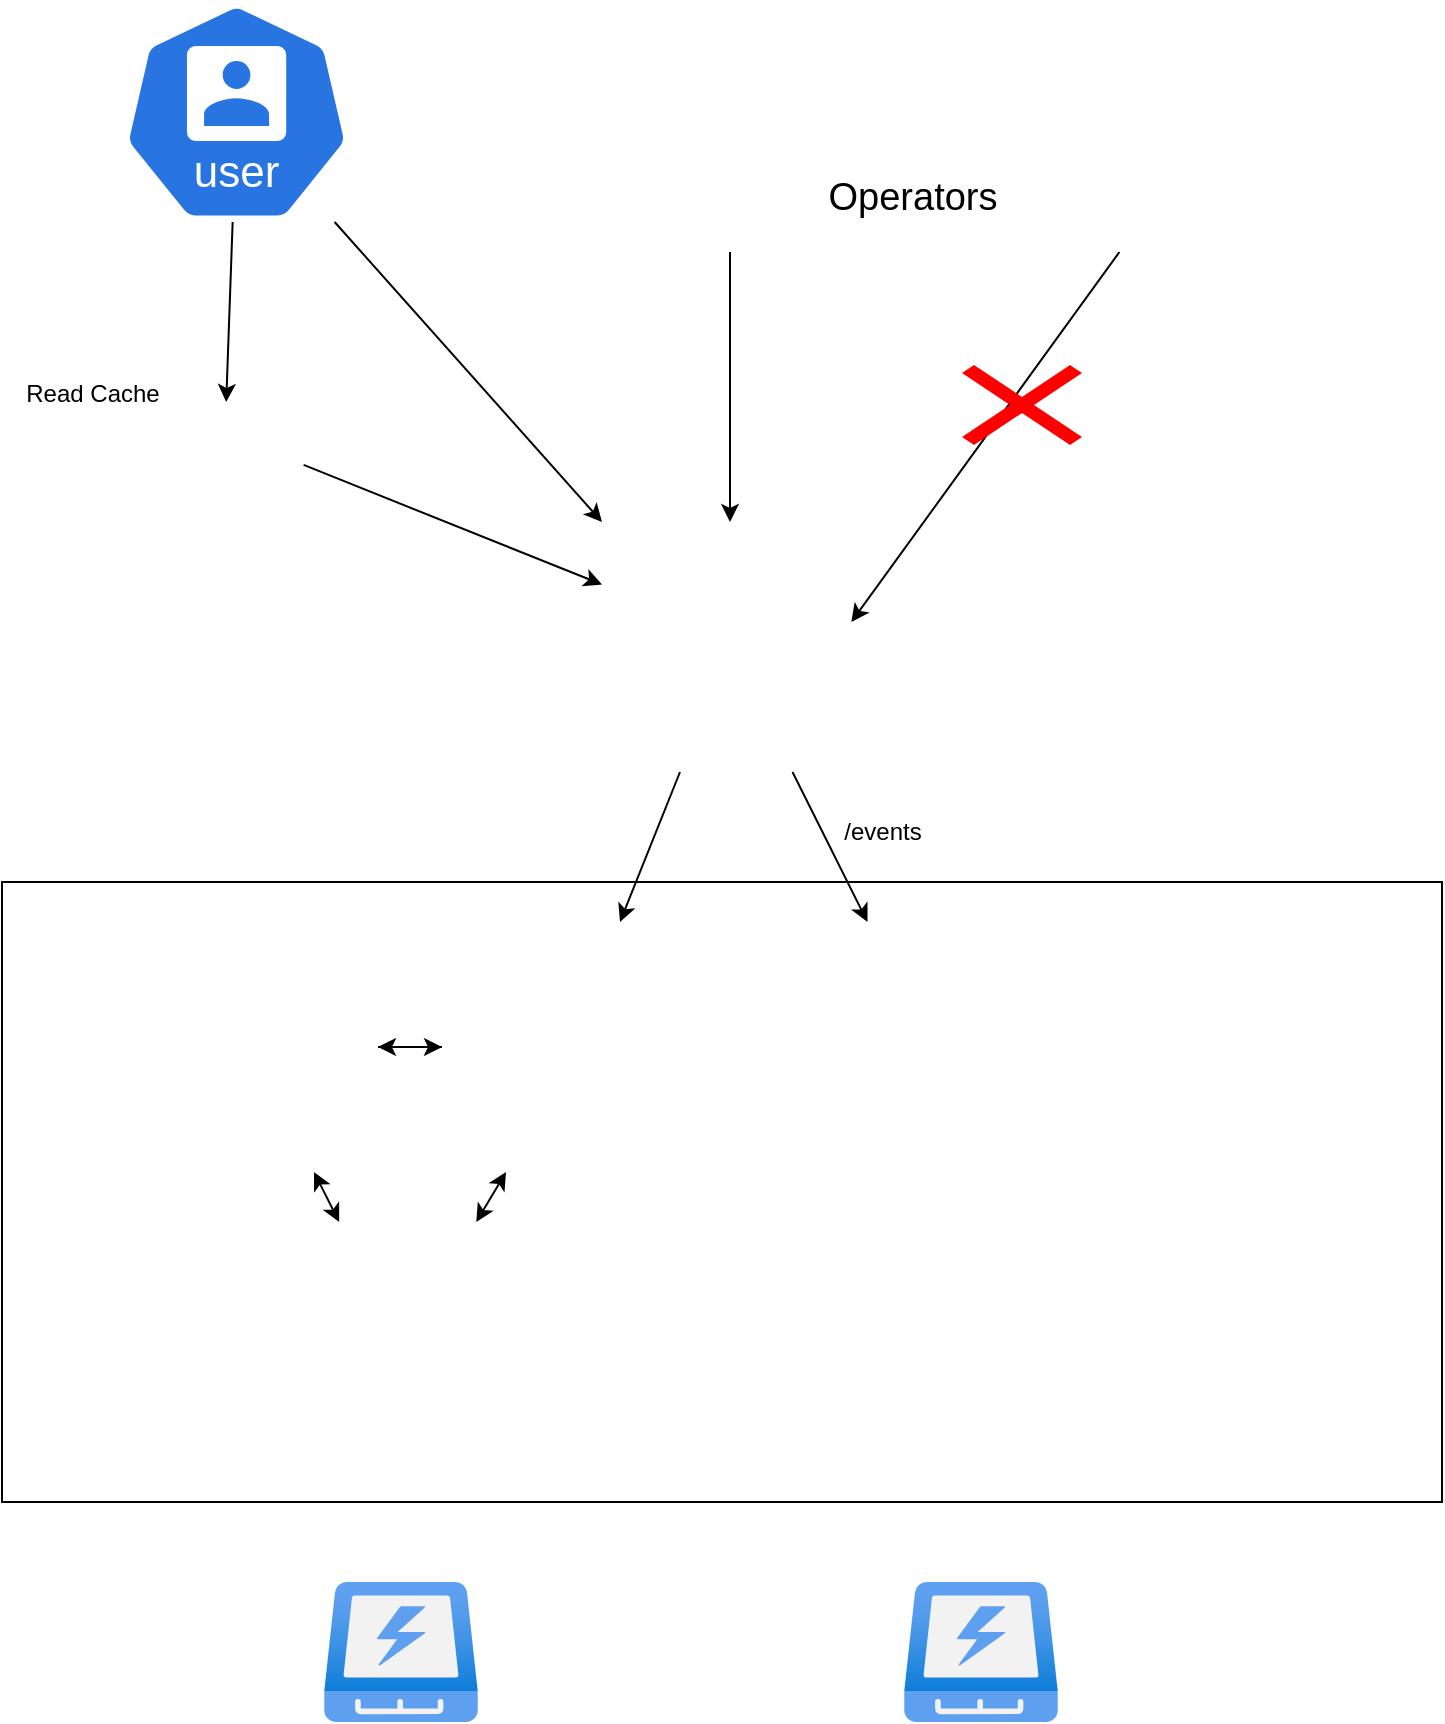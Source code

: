<mxfile version="26.0.16">
  <diagram name="第 1 页" id="e3yt6uE5YXcC4EjePvcz">
    <mxGraphModel dx="1272" dy="852" grid="1" gridSize="10" guides="1" tooltips="1" connect="1" arrows="1" fold="1" page="1" pageScale="1" pageWidth="827" pageHeight="1169" math="0" shadow="0">
      <root>
        <mxCell id="0" />
        <mxCell id="1" parent="0" />
        <mxCell id="q6xWaygNkAgzFMq6b989-23" value="" style="rounded=0;whiteSpace=wrap;html=1;" vertex="1" parent="1">
          <mxGeometry x="30" y="460" width="720" height="310" as="geometry" />
        </mxCell>
        <mxCell id="q6xWaygNkAgzFMq6b989-24" style="rounded=0;orthogonalLoop=1;jettySize=auto;html=1;" edge="1" parent="1" source="q6xWaygNkAgzFMq6b989-1" target="q6xWaygNkAgzFMq6b989-3">
          <mxGeometry relative="1" as="geometry" />
        </mxCell>
        <mxCell id="q6xWaygNkAgzFMq6b989-1" value="" style="shape=image;verticalLabelPosition=bottom;labelBackgroundColor=default;verticalAlign=top;aspect=fixed;imageAspect=0;image=https://github.com/kubernetes/community/raw/master/icons/png/control_plane_components/labeled/api-128.png;" vertex="1" parent="1">
          <mxGeometry x="330" y="280" width="128" height="125" as="geometry" />
        </mxCell>
        <mxCell id="q6xWaygNkAgzFMq6b989-11" style="edgeStyle=orthogonalEdgeStyle;rounded=0;orthogonalLoop=1;jettySize=auto;html=1;exitX=1;exitY=0.5;exitDx=0;exitDy=0;" edge="1" parent="1" source="q6xWaygNkAgzFMq6b989-2" target="q6xWaygNkAgzFMq6b989-3">
          <mxGeometry relative="1" as="geometry" />
        </mxCell>
        <mxCell id="q6xWaygNkAgzFMq6b989-2" value="" style="shape=image;verticalLabelPosition=bottom;labelBackgroundColor=default;verticalAlign=top;aspect=fixed;imageAspect=0;image=https://github.com/kubernetes/community/raw/master/icons/png/infrastructure_components/labeled/etcd-128.png;" vertex="1" parent="1">
          <mxGeometry x="90" y="480" width="128" height="125" as="geometry" />
        </mxCell>
        <mxCell id="q6xWaygNkAgzFMq6b989-12" value="" style="edgeStyle=orthogonalEdgeStyle;rounded=0;orthogonalLoop=1;jettySize=auto;html=1;" edge="1" parent="1" source="q6xWaygNkAgzFMq6b989-3" target="q6xWaygNkAgzFMq6b989-2">
          <mxGeometry relative="1" as="geometry" />
        </mxCell>
        <mxCell id="q6xWaygNkAgzFMq6b989-3" value="" style="shape=image;verticalLabelPosition=bottom;labelBackgroundColor=default;verticalAlign=top;aspect=fixed;imageAspect=0;image=https://github.com/kubernetes/community/raw/master/icons/png/infrastructure_components/labeled/etcd-128.png;" vertex="1" parent="1">
          <mxGeometry x="250" y="480" width="128" height="125" as="geometry" />
        </mxCell>
        <mxCell id="q6xWaygNkAgzFMq6b989-30" style="rounded=0;orthogonalLoop=1;jettySize=auto;html=1;entryX=0;entryY=0.25;entryDx=0;entryDy=0;" edge="1" parent="1" source="q6xWaygNkAgzFMq6b989-7" target="q6xWaygNkAgzFMq6b989-1">
          <mxGeometry relative="1" as="geometry" />
        </mxCell>
        <mxCell id="q6xWaygNkAgzFMq6b989-7" value="" style="shape=image;verticalLabelPosition=bottom;labelBackgroundColor=default;verticalAlign=top;aspect=fixed;imageAspect=0;image=https://github.com/clusterpedia-io/clusterpedia/raw/main/docs/images/clusterpedia.png;" vertex="1" parent="1">
          <mxGeometry x="65.09" y="220" width="152.91" height="31.47" as="geometry" />
        </mxCell>
        <mxCell id="q6xWaygNkAgzFMq6b989-8" value="" style="image;aspect=fixed;html=1;points=[];align=center;fontSize=12;image=img/lib/azure2/general/SSD.svg;" vertex="1" parent="1">
          <mxGeometry x="191" y="810" width="77" height="70" as="geometry" />
        </mxCell>
        <mxCell id="q6xWaygNkAgzFMq6b989-9" value="" style="shape=image;verticalLabelPosition=bottom;labelBackgroundColor=default;verticalAlign=top;aspect=fixed;imageAspect=0;image=https://github.com/kubernetes/community/raw/master/icons/png/infrastructure_components/labeled/etcd-128.png;" vertex="1" parent="1">
          <mxGeometry x="166.04" y="630" width="128" height="125" as="geometry" />
        </mxCell>
        <mxCell id="q6xWaygNkAgzFMq6b989-13" value="" style="endArrow=classic;startArrow=classic;html=1;rounded=0;entryX=0.25;entryY=1;entryDx=0;entryDy=0;" edge="1" parent="1" source="q6xWaygNkAgzFMq6b989-9" target="q6xWaygNkAgzFMq6b989-3">
          <mxGeometry width="50" height="50" relative="1" as="geometry">
            <mxPoint x="270" y="540" as="sourcePoint" />
            <mxPoint x="320" y="490" as="targetPoint" />
          </mxGeometry>
        </mxCell>
        <mxCell id="q6xWaygNkAgzFMq6b989-14" value="" style="endArrow=classic;startArrow=classic;html=1;rounded=0;entryX=0.75;entryY=1;entryDx=0;entryDy=0;" edge="1" parent="1" source="q6xWaygNkAgzFMq6b989-9" target="q6xWaygNkAgzFMq6b989-2">
          <mxGeometry width="50" height="50" relative="1" as="geometry">
            <mxPoint x="270" y="540" as="sourcePoint" />
            <mxPoint x="320" y="490" as="targetPoint" />
          </mxGeometry>
        </mxCell>
        <mxCell id="q6xWaygNkAgzFMq6b989-16" value="" style="shape=image;verticalLabelPosition=bottom;labelBackgroundColor=default;verticalAlign=top;aspect=fixed;imageAspect=0;image=https://github.com/kubernetes/community/raw/master/icons/png/infrastructure_components/labeled/etcd-128.png;" vertex="1" parent="1">
          <mxGeometry x="430" y="480" width="128" height="125" as="geometry" />
        </mxCell>
        <mxCell id="q6xWaygNkAgzFMq6b989-25" style="rounded=0;orthogonalLoop=1;jettySize=auto;html=1;" edge="1" parent="1" source="q6xWaygNkAgzFMq6b989-1" target="q6xWaygNkAgzFMq6b989-16">
          <mxGeometry relative="1" as="geometry" />
        </mxCell>
        <mxCell id="q6xWaygNkAgzFMq6b989-26" value="/events" style="text;html=1;align=center;verticalAlign=middle;resizable=0;points=[];autosize=1;strokeColor=none;fillColor=none;" vertex="1" parent="1">
          <mxGeometry x="440" y="420" width="60" height="30" as="geometry" />
        </mxCell>
        <mxCell id="q6xWaygNkAgzFMq6b989-29" style="rounded=0;orthogonalLoop=1;jettySize=auto;html=1;" edge="1" parent="1" source="q6xWaygNkAgzFMq6b989-28" target="q6xWaygNkAgzFMq6b989-7">
          <mxGeometry relative="1" as="geometry" />
        </mxCell>
        <mxCell id="q6xWaygNkAgzFMq6b989-40" style="rounded=0;orthogonalLoop=1;jettySize=auto;html=1;entryX=0;entryY=0;entryDx=0;entryDy=0;" edge="1" parent="1" source="q6xWaygNkAgzFMq6b989-28" target="q6xWaygNkAgzFMq6b989-1">
          <mxGeometry relative="1" as="geometry" />
        </mxCell>
        <mxCell id="q6xWaygNkAgzFMq6b989-28" value="" style="aspect=fixed;sketch=0;html=1;dashed=0;whitespace=wrap;verticalLabelPosition=bottom;verticalAlign=top;fillColor=#2875E2;strokeColor=#ffffff;points=[[0.005,0.63,0],[0.1,0.2,0],[0.9,0.2,0],[0.5,0,0],[0.995,0.63,0],[0.72,0.99,0],[0.5,1,0],[0.28,0.99,0]];shape=mxgraph.kubernetes.icon2;kubernetesLabel=1;prIcon=user" vertex="1" parent="1">
          <mxGeometry x="90" y="20" width="114.58" height="110" as="geometry" />
        </mxCell>
        <mxCell id="q6xWaygNkAgzFMq6b989-31" value="" style="shape=image;verticalLabelPosition=bottom;labelBackgroundColor=default;verticalAlign=top;aspect=fixed;imageAspect=0;image=https://github.com/kubernetes/community/raw/master/icons/png/resources/labeled/ds-128.png;" vertex="1" parent="1">
          <mxGeometry x="570" y="20" width="128" height="125" as="geometry" />
        </mxCell>
        <mxCell id="q6xWaygNkAgzFMq6b989-32" style="rounded=0;orthogonalLoop=1;jettySize=auto;html=1;entryX=0.974;entryY=0.4;entryDx=0;entryDy=0;entryPerimeter=0;" edge="1" parent="1" source="q6xWaygNkAgzFMq6b989-31" target="q6xWaygNkAgzFMq6b989-1">
          <mxGeometry relative="1" as="geometry" />
        </mxCell>
        <mxCell id="q6xWaygNkAgzFMq6b989-33" value="" style="shape=mxgraph.mockup.markup.redX;fillColor=#ff0000;html=1;shadow=0;whiteSpace=wrap;strokeColor=none;" vertex="1" parent="1">
          <mxGeometry x="510" y="201.47" width="60" height="40" as="geometry" />
        </mxCell>
        <mxCell id="q6xWaygNkAgzFMq6b989-39" style="edgeStyle=orthogonalEdgeStyle;rounded=0;orthogonalLoop=1;jettySize=auto;html=1;entryX=0.5;entryY=0;entryDx=0;entryDy=0;" edge="1" parent="1" source="q6xWaygNkAgzFMq6b989-37" target="q6xWaygNkAgzFMq6b989-1">
          <mxGeometry relative="1" as="geometry" />
        </mxCell>
        <mxCell id="q6xWaygNkAgzFMq6b989-37" value="" style="shape=image;verticalLabelPosition=bottom;labelBackgroundColor=default;verticalAlign=top;aspect=fixed;imageAspect=0;image=https://github.com/kubernetes/community/raw/master/icons/png/resources/labeled/pod-128.png;" vertex="1" parent="1">
          <mxGeometry x="330" y="20" width="128" height="125" as="geometry" />
        </mxCell>
        <mxCell id="q6xWaygNkAgzFMq6b989-38" value="&lt;font style=&quot;font-size: 19px;&quot;&gt;Operators&lt;/font&gt;" style="text;html=1;align=center;verticalAlign=middle;resizable=0;points=[];autosize=1;strokeColor=none;fillColor=none;" vertex="1" parent="1">
          <mxGeometry x="430" y="97.5" width="110" height="40" as="geometry" />
        </mxCell>
        <mxCell id="q6xWaygNkAgzFMq6b989-41" value="Read Cache" style="text;html=1;align=center;verticalAlign=middle;resizable=0;points=[];autosize=1;strokeColor=none;fillColor=none;" vertex="1" parent="1">
          <mxGeometry x="30" y="201.47" width="90" height="30" as="geometry" />
        </mxCell>
        <mxCell id="q6xWaygNkAgzFMq6b989-42" value="" style="image;aspect=fixed;html=1;points=[];align=center;fontSize=12;image=img/lib/azure2/general/SSD.svg;" vertex="1" parent="1">
          <mxGeometry x="481" y="810" width="77" height="70" as="geometry" />
        </mxCell>
      </root>
    </mxGraphModel>
  </diagram>
</mxfile>
